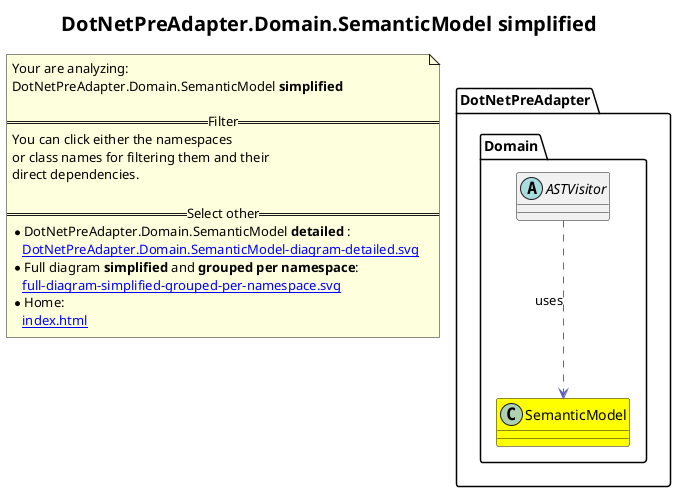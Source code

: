 @startuml
skinparam linetype ortho
title <size:20>DotNetPreAdapter.Domain.SemanticModel **simplified** </size>
note "Your are analyzing:\nDotNetPreAdapter.Domain.SemanticModel **simplified** \n\n==Filter==\nYou can click either the namespaces \nor class names for filtering them and their\ndirect dependencies.\n\n==Select other==\n* DotNetPreAdapter.Domain.SemanticModel **detailed** :\n   [[DotNetPreAdapter.Domain.SemanticModel-diagram-detailed.svg]]\n* Full diagram **simplified** and **grouped per namespace**:\n   [[full-diagram-simplified-grouped-per-namespace.svg]]\n* Home:\n   [[index.html]]" as FloatingNote
class DotNetPreAdapter.Domain.SemanticModel [[DotNetPreAdapter.Domain.SemanticModel-diagram-simplified.svg]] #yellow {
}
  abstract class DotNetPreAdapter.Domain.ASTVisitor [[DotNetPreAdapter.Domain.ASTVisitor-diagram-simplified.svg]]  {
  }
 ' *************************************** 
 ' *************************************** 
 ' *************************************** 
' Class relations extracted from namespace:
' 
' Class relations extracted from namespace:
' DotNetPreAdapter.Domain
DotNetPreAdapter.Domain.ASTVisitor .[#6060BB].> DotNetPreAdapter.Domain.SemanticModel  : uses 
@enduml